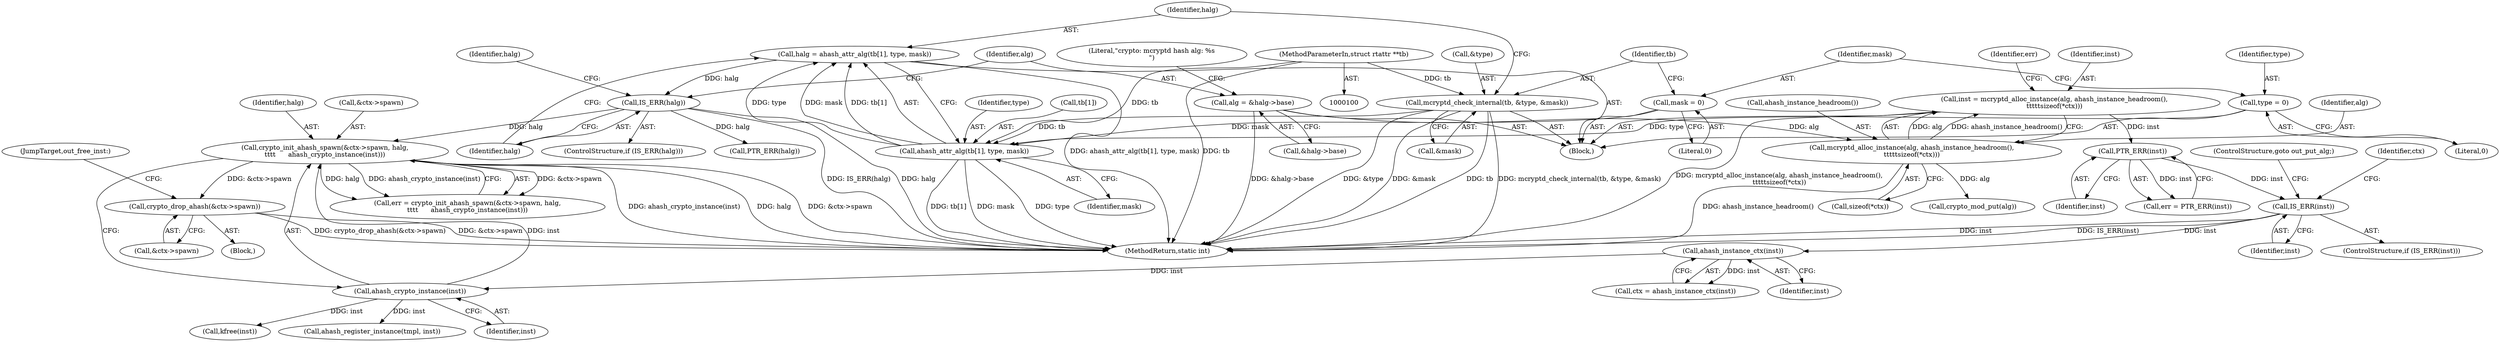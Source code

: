 digraph "0_linux_48a992727d82cb7db076fa15d372178743b1f4cd_0@API" {
"1000330" [label="(Call,crypto_drop_ahash(&ctx->spawn))"];
"1000176" [label="(Call,crypto_init_ahash_spawn(&ctx->spawn, halg,\n\t\t\t\t      ahash_crypto_instance(inst)))"];
"1000133" [label="(Call,IS_ERR(halg))"];
"1000124" [label="(Call,halg = ahash_attr_alg(tb[1], type, mask))"];
"1000126" [label="(Call,ahash_attr_alg(tb[1], type, mask))"];
"1000118" [label="(Call,mcryptd_check_internal(tb, &type, &mask))"];
"1000102" [label="(MethodParameterIn,struct rtattr **tb)"];
"1000110" [label="(Call,type = 0)"];
"1000114" [label="(Call,mask = 0)"];
"1000182" [label="(Call,ahash_crypto_instance(inst))"];
"1000167" [label="(Call,ahash_instance_ctx(inst))"];
"1000162" [label="(Call,IS_ERR(inst))"];
"1000159" [label="(Call,PTR_ERR(inst))"];
"1000149" [label="(Call,inst = mcryptd_alloc_instance(alg, ahash_instance_headroom(),\n\t\t\t\t\tsizeof(*ctx)))"];
"1000151" [label="(Call,mcryptd_alloc_instance(alg, ahash_instance_headroom(),\n\t\t\t\t\tsizeof(*ctx)))"];
"1000138" [label="(Call,alg = &halg->base)"];
"1000168" [label="(Identifier,inst)"];
"1000154" [label="(Call,sizeof(*ctx))"];
"1000336" [label="(Call,kfree(inst))"];
"1000138" [label="(Call,alg = &halg->base)"];
"1000110" [label="(Call,type = 0)"];
"1000112" [label="(Literal,0)"];
"1000182" [label="(Call,ahash_crypto_instance(inst))"];
"1000176" [label="(Call,crypto_init_ahash_spawn(&ctx->spawn, halg,\n\t\t\t\t      ahash_crypto_instance(inst)))"];
"1000119" [label="(Identifier,tb)"];
"1000163" [label="(Identifier,inst)"];
"1000149" [label="(Call,inst = mcryptd_alloc_instance(alg, ahash_instance_headroom(),\n\t\t\t\t\tsizeof(*ctx)))"];
"1000330" [label="(Call,crypto_drop_ahash(&ctx->spawn))"];
"1000122" [label="(Call,&mask)"];
"1000139" [label="(Identifier,alg)"];
"1000174" [label="(Call,err = crypto_init_ahash_spawn(&ctx->spawn, halg,\n\t\t\t\t      ahash_crypto_instance(inst)))"];
"1000120" [label="(Call,&type)"];
"1000166" [label="(Identifier,ctx)"];
"1000152" [label="(Identifier,alg)"];
"1000159" [label="(Call,PTR_ERR(inst))"];
"1000140" [label="(Call,&halg->base)"];
"1000162" [label="(Call,IS_ERR(inst))"];
"1000145" [label="(Literal,\"crypto: mcryptd hash alg: %s\n\")"];
"1000181" [label="(Identifier,halg)"];
"1000161" [label="(ControlStructure,if (IS_ERR(inst)))"];
"1000324" [label="(Call,ahash_register_instance(tmpl, inst))"];
"1000151" [label="(Call,mcryptd_alloc_instance(alg, ahash_instance_headroom(),\n\t\t\t\t\tsizeof(*ctx)))"];
"1000125" [label="(Identifier,halg)"];
"1000177" [label="(Call,&ctx->spawn)"];
"1000104" [label="(Block,)"];
"1000131" [label="(Identifier,mask)"];
"1000335" [label="(JumpTarget,out_free_inst:)"];
"1000153" [label="(Call,ahash_instance_headroom())"];
"1000150" [label="(Identifier,inst)"];
"1000116" [label="(Literal,0)"];
"1000160" [label="(Identifier,inst)"];
"1000329" [label="(Block,)"];
"1000137" [label="(Identifier,halg)"];
"1000164" [label="(ControlStructure,goto out_put_alg;)"];
"1000132" [label="(ControlStructure,if (IS_ERR(halg)))"];
"1000127" [label="(Call,tb[1])"];
"1000118" [label="(Call,mcryptd_check_internal(tb, &type, &mask))"];
"1000165" [label="(Call,ctx = ahash_instance_ctx(inst))"];
"1000115" [label="(Identifier,mask)"];
"1000343" [label="(MethodReturn,static int)"];
"1000114" [label="(Call,mask = 0)"];
"1000158" [label="(Identifier,err)"];
"1000133" [label="(Call,IS_ERR(halg))"];
"1000136" [label="(Call,PTR_ERR(halg))"];
"1000124" [label="(Call,halg = ahash_attr_alg(tb[1], type, mask))"];
"1000126" [label="(Call,ahash_attr_alg(tb[1], type, mask))"];
"1000130" [label="(Identifier,type)"];
"1000134" [label="(Identifier,halg)"];
"1000102" [label="(MethodParameterIn,struct rtattr **tb)"];
"1000183" [label="(Identifier,inst)"];
"1000167" [label="(Call,ahash_instance_ctx(inst))"];
"1000157" [label="(Call,err = PTR_ERR(inst))"];
"1000111" [label="(Identifier,type)"];
"1000331" [label="(Call,&ctx->spawn)"];
"1000339" [label="(Call,crypto_mod_put(alg))"];
"1000330" -> "1000329"  [label="AST: "];
"1000330" -> "1000331"  [label="CFG: "];
"1000331" -> "1000330"  [label="AST: "];
"1000335" -> "1000330"  [label="CFG: "];
"1000330" -> "1000343"  [label="DDG: &ctx->spawn"];
"1000330" -> "1000343"  [label="DDG: crypto_drop_ahash(&ctx->spawn)"];
"1000176" -> "1000330"  [label="DDG: &ctx->spawn"];
"1000176" -> "1000174"  [label="AST: "];
"1000176" -> "1000182"  [label="CFG: "];
"1000177" -> "1000176"  [label="AST: "];
"1000181" -> "1000176"  [label="AST: "];
"1000182" -> "1000176"  [label="AST: "];
"1000174" -> "1000176"  [label="CFG: "];
"1000176" -> "1000343"  [label="DDG: ahash_crypto_instance(inst)"];
"1000176" -> "1000343"  [label="DDG: halg"];
"1000176" -> "1000343"  [label="DDG: &ctx->spawn"];
"1000176" -> "1000174"  [label="DDG: &ctx->spawn"];
"1000176" -> "1000174"  [label="DDG: halg"];
"1000176" -> "1000174"  [label="DDG: ahash_crypto_instance(inst)"];
"1000133" -> "1000176"  [label="DDG: halg"];
"1000182" -> "1000176"  [label="DDG: inst"];
"1000133" -> "1000132"  [label="AST: "];
"1000133" -> "1000134"  [label="CFG: "];
"1000134" -> "1000133"  [label="AST: "];
"1000137" -> "1000133"  [label="CFG: "];
"1000139" -> "1000133"  [label="CFG: "];
"1000133" -> "1000343"  [label="DDG: halg"];
"1000133" -> "1000343"  [label="DDG: IS_ERR(halg)"];
"1000124" -> "1000133"  [label="DDG: halg"];
"1000133" -> "1000136"  [label="DDG: halg"];
"1000124" -> "1000104"  [label="AST: "];
"1000124" -> "1000126"  [label="CFG: "];
"1000125" -> "1000124"  [label="AST: "];
"1000126" -> "1000124"  [label="AST: "];
"1000134" -> "1000124"  [label="CFG: "];
"1000124" -> "1000343"  [label="DDG: ahash_attr_alg(tb[1], type, mask)"];
"1000126" -> "1000124"  [label="DDG: tb[1]"];
"1000126" -> "1000124"  [label="DDG: type"];
"1000126" -> "1000124"  [label="DDG: mask"];
"1000126" -> "1000131"  [label="CFG: "];
"1000127" -> "1000126"  [label="AST: "];
"1000130" -> "1000126"  [label="AST: "];
"1000131" -> "1000126"  [label="AST: "];
"1000126" -> "1000343"  [label="DDG: type"];
"1000126" -> "1000343"  [label="DDG: tb[1]"];
"1000126" -> "1000343"  [label="DDG: mask"];
"1000118" -> "1000126"  [label="DDG: tb"];
"1000102" -> "1000126"  [label="DDG: tb"];
"1000110" -> "1000126"  [label="DDG: type"];
"1000114" -> "1000126"  [label="DDG: mask"];
"1000118" -> "1000104"  [label="AST: "];
"1000118" -> "1000122"  [label="CFG: "];
"1000119" -> "1000118"  [label="AST: "];
"1000120" -> "1000118"  [label="AST: "];
"1000122" -> "1000118"  [label="AST: "];
"1000125" -> "1000118"  [label="CFG: "];
"1000118" -> "1000343"  [label="DDG: mcryptd_check_internal(tb, &type, &mask)"];
"1000118" -> "1000343"  [label="DDG: &type"];
"1000118" -> "1000343"  [label="DDG: &mask"];
"1000118" -> "1000343"  [label="DDG: tb"];
"1000102" -> "1000118"  [label="DDG: tb"];
"1000102" -> "1000100"  [label="AST: "];
"1000102" -> "1000343"  [label="DDG: tb"];
"1000110" -> "1000104"  [label="AST: "];
"1000110" -> "1000112"  [label="CFG: "];
"1000111" -> "1000110"  [label="AST: "];
"1000112" -> "1000110"  [label="AST: "];
"1000115" -> "1000110"  [label="CFG: "];
"1000114" -> "1000104"  [label="AST: "];
"1000114" -> "1000116"  [label="CFG: "];
"1000115" -> "1000114"  [label="AST: "];
"1000116" -> "1000114"  [label="AST: "];
"1000119" -> "1000114"  [label="CFG: "];
"1000182" -> "1000183"  [label="CFG: "];
"1000183" -> "1000182"  [label="AST: "];
"1000167" -> "1000182"  [label="DDG: inst"];
"1000182" -> "1000324"  [label="DDG: inst"];
"1000182" -> "1000336"  [label="DDG: inst"];
"1000167" -> "1000165"  [label="AST: "];
"1000167" -> "1000168"  [label="CFG: "];
"1000168" -> "1000167"  [label="AST: "];
"1000165" -> "1000167"  [label="CFG: "];
"1000167" -> "1000165"  [label="DDG: inst"];
"1000162" -> "1000167"  [label="DDG: inst"];
"1000162" -> "1000161"  [label="AST: "];
"1000162" -> "1000163"  [label="CFG: "];
"1000163" -> "1000162"  [label="AST: "];
"1000164" -> "1000162"  [label="CFG: "];
"1000166" -> "1000162"  [label="CFG: "];
"1000162" -> "1000343"  [label="DDG: inst"];
"1000162" -> "1000343"  [label="DDG: IS_ERR(inst)"];
"1000159" -> "1000162"  [label="DDG: inst"];
"1000159" -> "1000157"  [label="AST: "];
"1000159" -> "1000160"  [label="CFG: "];
"1000160" -> "1000159"  [label="AST: "];
"1000157" -> "1000159"  [label="CFG: "];
"1000159" -> "1000157"  [label="DDG: inst"];
"1000149" -> "1000159"  [label="DDG: inst"];
"1000149" -> "1000104"  [label="AST: "];
"1000149" -> "1000151"  [label="CFG: "];
"1000150" -> "1000149"  [label="AST: "];
"1000151" -> "1000149"  [label="AST: "];
"1000158" -> "1000149"  [label="CFG: "];
"1000149" -> "1000343"  [label="DDG: mcryptd_alloc_instance(alg, ahash_instance_headroom(),\n\t\t\t\t\tsizeof(*ctx))"];
"1000151" -> "1000149"  [label="DDG: alg"];
"1000151" -> "1000149"  [label="DDG: ahash_instance_headroom()"];
"1000151" -> "1000154"  [label="CFG: "];
"1000152" -> "1000151"  [label="AST: "];
"1000153" -> "1000151"  [label="AST: "];
"1000154" -> "1000151"  [label="AST: "];
"1000151" -> "1000343"  [label="DDG: ahash_instance_headroom()"];
"1000138" -> "1000151"  [label="DDG: alg"];
"1000151" -> "1000339"  [label="DDG: alg"];
"1000138" -> "1000104"  [label="AST: "];
"1000138" -> "1000140"  [label="CFG: "];
"1000139" -> "1000138"  [label="AST: "];
"1000140" -> "1000138"  [label="AST: "];
"1000145" -> "1000138"  [label="CFG: "];
"1000138" -> "1000343"  [label="DDG: &halg->base"];
}
